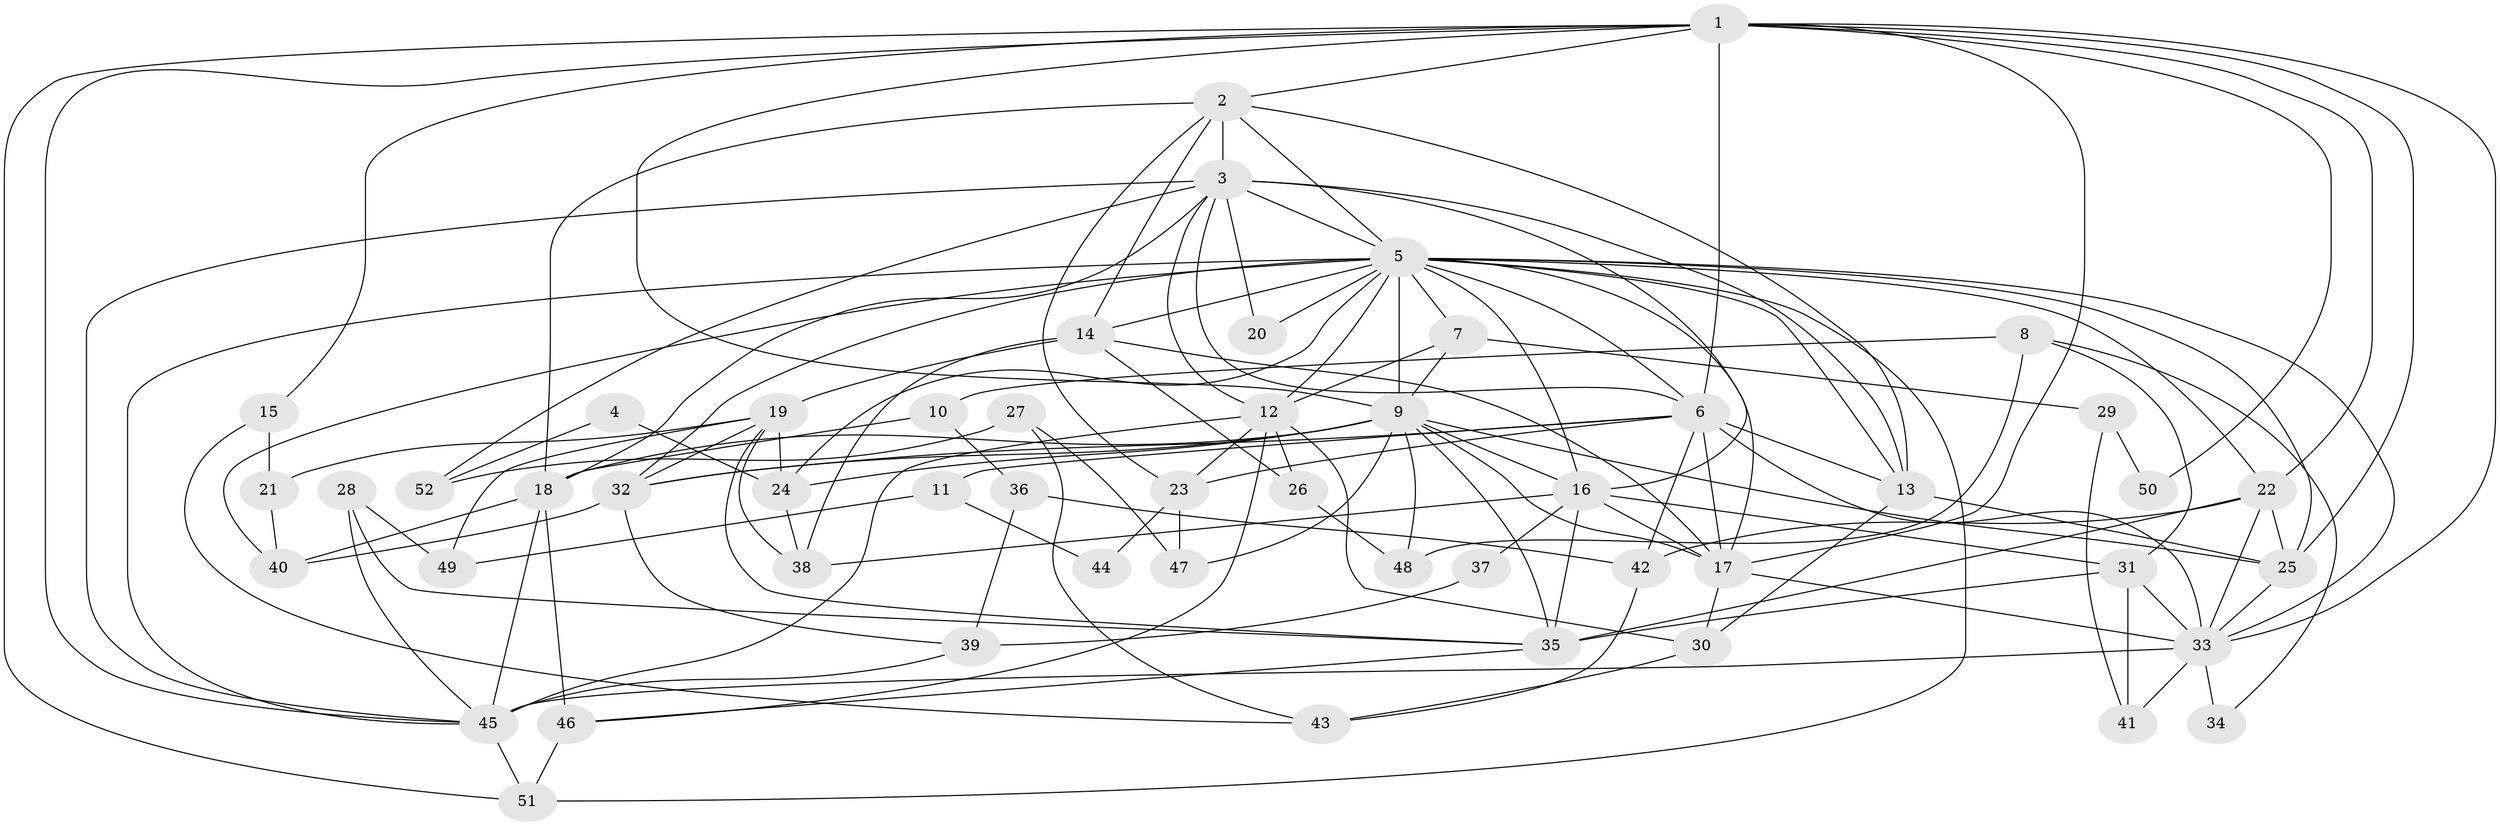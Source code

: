 // original degree distribution, {7: 0.038461538461538464, 3: 0.3269230769230769, 4: 0.27884615384615385, 2: 0.07692307692307693, 5: 0.21153846153846154, 6: 0.057692307692307696, 8: 0.009615384615384616}
// Generated by graph-tools (version 1.1) at 2025/36/03/09/25 02:36:06]
// undirected, 52 vertices, 136 edges
graph export_dot {
graph [start="1"]
  node [color=gray90,style=filled];
  1;
  2;
  3;
  4;
  5;
  6;
  7;
  8;
  9;
  10;
  11;
  12;
  13;
  14;
  15;
  16;
  17;
  18;
  19;
  20;
  21;
  22;
  23;
  24;
  25;
  26;
  27;
  28;
  29;
  30;
  31;
  32;
  33;
  34;
  35;
  36;
  37;
  38;
  39;
  40;
  41;
  42;
  43;
  44;
  45;
  46;
  47;
  48;
  49;
  50;
  51;
  52;
  1 -- 2 [weight=1.0];
  1 -- 6 [weight=1.0];
  1 -- 9 [weight=1.0];
  1 -- 15 [weight=1.0];
  1 -- 17 [weight=1.0];
  1 -- 22 [weight=1.0];
  1 -- 25 [weight=1.0];
  1 -- 33 [weight=1.0];
  1 -- 45 [weight=1.0];
  1 -- 50 [weight=1.0];
  1 -- 51 [weight=1.0];
  2 -- 3 [weight=1.0];
  2 -- 5 [weight=2.0];
  2 -- 13 [weight=1.0];
  2 -- 14 [weight=1.0];
  2 -- 18 [weight=2.0];
  2 -- 23 [weight=1.0];
  3 -- 5 [weight=1.0];
  3 -- 6 [weight=1.0];
  3 -- 12 [weight=1.0];
  3 -- 13 [weight=1.0];
  3 -- 16 [weight=1.0];
  3 -- 18 [weight=1.0];
  3 -- 20 [weight=2.0];
  3 -- 45 [weight=1.0];
  3 -- 52 [weight=1.0];
  4 -- 24 [weight=1.0];
  4 -- 52 [weight=1.0];
  5 -- 6 [weight=1.0];
  5 -- 7 [weight=1.0];
  5 -- 9 [weight=5.0];
  5 -- 12 [weight=1.0];
  5 -- 13 [weight=1.0];
  5 -- 14 [weight=1.0];
  5 -- 16 [weight=1.0];
  5 -- 17 [weight=2.0];
  5 -- 20 [weight=1.0];
  5 -- 22 [weight=1.0];
  5 -- 24 [weight=1.0];
  5 -- 25 [weight=1.0];
  5 -- 32 [weight=1.0];
  5 -- 33 [weight=1.0];
  5 -- 40 [weight=1.0];
  5 -- 45 [weight=1.0];
  5 -- 51 [weight=1.0];
  6 -- 11 [weight=1.0];
  6 -- 13 [weight=2.0];
  6 -- 17 [weight=1.0];
  6 -- 23 [weight=1.0];
  6 -- 32 [weight=1.0];
  6 -- 33 [weight=1.0];
  6 -- 42 [weight=1.0];
  7 -- 9 [weight=1.0];
  7 -- 12 [weight=1.0];
  7 -- 29 [weight=1.0];
  8 -- 10 [weight=1.0];
  8 -- 31 [weight=1.0];
  8 -- 34 [weight=1.0];
  8 -- 48 [weight=1.0];
  9 -- 16 [weight=1.0];
  9 -- 17 [weight=1.0];
  9 -- 18 [weight=2.0];
  9 -- 24 [weight=1.0];
  9 -- 25 [weight=1.0];
  9 -- 32 [weight=1.0];
  9 -- 35 [weight=1.0];
  9 -- 47 [weight=1.0];
  9 -- 48 [weight=1.0];
  10 -- 18 [weight=1.0];
  10 -- 36 [weight=1.0];
  11 -- 44 [weight=1.0];
  11 -- 49 [weight=1.0];
  12 -- 23 [weight=1.0];
  12 -- 26 [weight=1.0];
  12 -- 30 [weight=1.0];
  12 -- 45 [weight=1.0];
  12 -- 46 [weight=1.0];
  13 -- 25 [weight=1.0];
  13 -- 30 [weight=1.0];
  14 -- 17 [weight=1.0];
  14 -- 19 [weight=1.0];
  14 -- 26 [weight=1.0];
  14 -- 38 [weight=1.0];
  15 -- 21 [weight=1.0];
  15 -- 43 [weight=1.0];
  16 -- 17 [weight=1.0];
  16 -- 31 [weight=1.0];
  16 -- 35 [weight=1.0];
  16 -- 37 [weight=1.0];
  16 -- 38 [weight=1.0];
  17 -- 30 [weight=1.0];
  17 -- 33 [weight=1.0];
  18 -- 40 [weight=1.0];
  18 -- 45 [weight=1.0];
  18 -- 46 [weight=2.0];
  19 -- 21 [weight=1.0];
  19 -- 24 [weight=1.0];
  19 -- 32 [weight=1.0];
  19 -- 35 [weight=1.0];
  19 -- 38 [weight=1.0];
  19 -- 49 [weight=2.0];
  21 -- 40 [weight=1.0];
  22 -- 25 [weight=1.0];
  22 -- 33 [weight=1.0];
  22 -- 35 [weight=2.0];
  22 -- 42 [weight=1.0];
  23 -- 44 [weight=1.0];
  23 -- 47 [weight=1.0];
  24 -- 38 [weight=1.0];
  25 -- 33 [weight=1.0];
  26 -- 48 [weight=1.0];
  27 -- 43 [weight=1.0];
  27 -- 47 [weight=1.0];
  27 -- 52 [weight=1.0];
  28 -- 35 [weight=1.0];
  28 -- 45 [weight=1.0];
  28 -- 49 [weight=1.0];
  29 -- 41 [weight=1.0];
  29 -- 50 [weight=1.0];
  30 -- 43 [weight=1.0];
  31 -- 33 [weight=1.0];
  31 -- 35 [weight=1.0];
  31 -- 41 [weight=1.0];
  32 -- 39 [weight=1.0];
  32 -- 40 [weight=1.0];
  33 -- 34 [weight=1.0];
  33 -- 41 [weight=1.0];
  33 -- 45 [weight=1.0];
  35 -- 46 [weight=1.0];
  36 -- 39 [weight=1.0];
  36 -- 42 [weight=1.0];
  37 -- 39 [weight=1.0];
  39 -- 45 [weight=1.0];
  42 -- 43 [weight=1.0];
  45 -- 51 [weight=1.0];
  46 -- 51 [weight=1.0];
}
